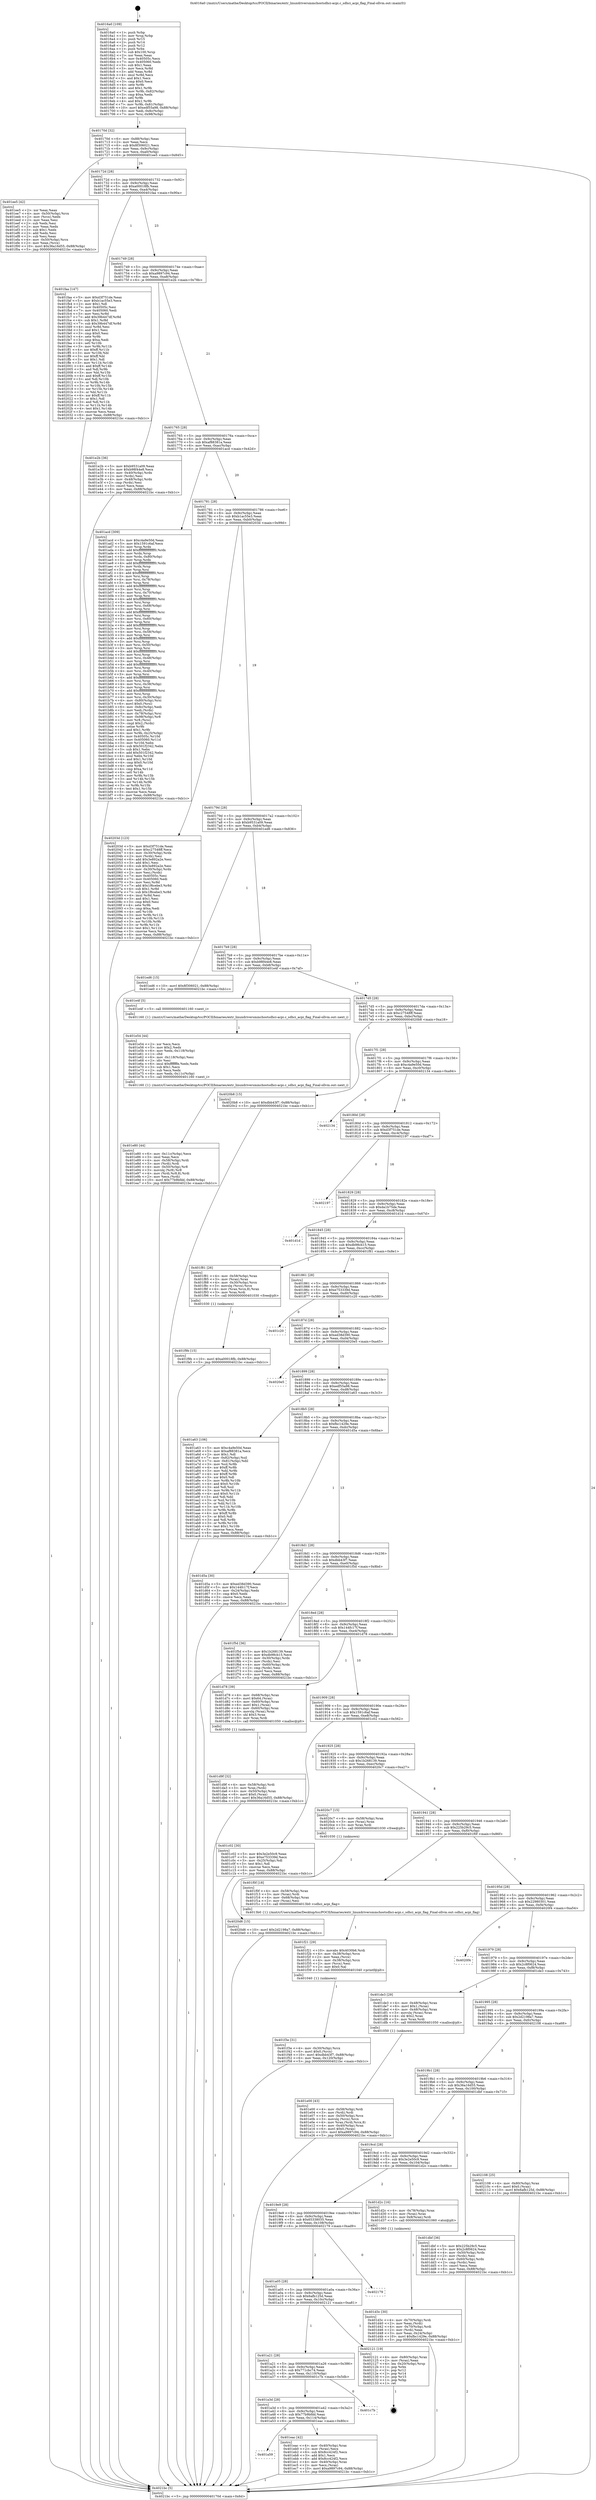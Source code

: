 digraph "0x4016a0" {
  label = "0x4016a0 (/mnt/c/Users/mathe/Desktop/tcc/POCII/binaries/extr_linuxdriversmmchostsdhci-acpi.c_sdhci_acpi_flag_Final-ollvm.out::main(0))"
  labelloc = "t"
  node[shape=record]

  Entry [label="",width=0.3,height=0.3,shape=circle,fillcolor=black,style=filled]
  "0x40170d" [label="{
     0x40170d [32]\l
     | [instrs]\l
     &nbsp;&nbsp;0x40170d \<+6\>: mov -0x88(%rbp),%eax\l
     &nbsp;&nbsp;0x401713 \<+2\>: mov %eax,%ecx\l
     &nbsp;&nbsp;0x401715 \<+6\>: sub $0x8f306021,%ecx\l
     &nbsp;&nbsp;0x40171b \<+6\>: mov %eax,-0x9c(%rbp)\l
     &nbsp;&nbsp;0x401721 \<+6\>: mov %ecx,-0xa0(%rbp)\l
     &nbsp;&nbsp;0x401727 \<+6\>: je 0000000000401ee5 \<main+0x845\>\l
  }"]
  "0x401ee5" [label="{
     0x401ee5 [42]\l
     | [instrs]\l
     &nbsp;&nbsp;0x401ee5 \<+2\>: xor %eax,%eax\l
     &nbsp;&nbsp;0x401ee7 \<+4\>: mov -0x50(%rbp),%rcx\l
     &nbsp;&nbsp;0x401eeb \<+2\>: mov (%rcx),%edx\l
     &nbsp;&nbsp;0x401eed \<+2\>: mov %eax,%esi\l
     &nbsp;&nbsp;0x401eef \<+2\>: sub %edx,%esi\l
     &nbsp;&nbsp;0x401ef1 \<+2\>: mov %eax,%edx\l
     &nbsp;&nbsp;0x401ef3 \<+3\>: sub $0x1,%edx\l
     &nbsp;&nbsp;0x401ef6 \<+2\>: add %edx,%esi\l
     &nbsp;&nbsp;0x401ef8 \<+2\>: sub %esi,%eax\l
     &nbsp;&nbsp;0x401efa \<+4\>: mov -0x50(%rbp),%rcx\l
     &nbsp;&nbsp;0x401efe \<+2\>: mov %eax,(%rcx)\l
     &nbsp;&nbsp;0x401f00 \<+10\>: movl $0x36a16d55,-0x88(%rbp)\l
     &nbsp;&nbsp;0x401f0a \<+5\>: jmp 00000000004021bc \<main+0xb1c\>\l
  }"]
  "0x40172d" [label="{
     0x40172d [28]\l
     | [instrs]\l
     &nbsp;&nbsp;0x40172d \<+5\>: jmp 0000000000401732 \<main+0x92\>\l
     &nbsp;&nbsp;0x401732 \<+6\>: mov -0x9c(%rbp),%eax\l
     &nbsp;&nbsp;0x401738 \<+5\>: sub $0xa00018fb,%eax\l
     &nbsp;&nbsp;0x40173d \<+6\>: mov %eax,-0xa4(%rbp)\l
     &nbsp;&nbsp;0x401743 \<+6\>: je 0000000000401faa \<main+0x90a\>\l
  }"]
  Exit [label="",width=0.3,height=0.3,shape=circle,fillcolor=black,style=filled,peripheries=2]
  "0x401faa" [label="{
     0x401faa [147]\l
     | [instrs]\l
     &nbsp;&nbsp;0x401faa \<+5\>: mov $0xd3f751de,%eax\l
     &nbsp;&nbsp;0x401faf \<+5\>: mov $0xb1ac55e3,%ecx\l
     &nbsp;&nbsp;0x401fb4 \<+2\>: mov $0x1,%dl\l
     &nbsp;&nbsp;0x401fb6 \<+7\>: mov 0x40505c,%esi\l
     &nbsp;&nbsp;0x401fbd \<+7\>: mov 0x405060,%edi\l
     &nbsp;&nbsp;0x401fc4 \<+3\>: mov %esi,%r8d\l
     &nbsp;&nbsp;0x401fc7 \<+7\>: add $0x39b447df,%r8d\l
     &nbsp;&nbsp;0x401fce \<+4\>: sub $0x1,%r8d\l
     &nbsp;&nbsp;0x401fd2 \<+7\>: sub $0x39b447df,%r8d\l
     &nbsp;&nbsp;0x401fd9 \<+4\>: imul %r8d,%esi\l
     &nbsp;&nbsp;0x401fdd \<+3\>: and $0x1,%esi\l
     &nbsp;&nbsp;0x401fe0 \<+3\>: cmp $0x0,%esi\l
     &nbsp;&nbsp;0x401fe3 \<+4\>: sete %r9b\l
     &nbsp;&nbsp;0x401fe7 \<+3\>: cmp $0xa,%edi\l
     &nbsp;&nbsp;0x401fea \<+4\>: setl %r10b\l
     &nbsp;&nbsp;0x401fee \<+3\>: mov %r9b,%r11b\l
     &nbsp;&nbsp;0x401ff1 \<+4\>: xor $0xff,%r11b\l
     &nbsp;&nbsp;0x401ff5 \<+3\>: mov %r10b,%bl\l
     &nbsp;&nbsp;0x401ff8 \<+3\>: xor $0xff,%bl\l
     &nbsp;&nbsp;0x401ffb \<+3\>: xor $0x1,%dl\l
     &nbsp;&nbsp;0x401ffe \<+3\>: mov %r11b,%r14b\l
     &nbsp;&nbsp;0x402001 \<+4\>: and $0xff,%r14b\l
     &nbsp;&nbsp;0x402005 \<+3\>: and %dl,%r9b\l
     &nbsp;&nbsp;0x402008 \<+3\>: mov %bl,%r15b\l
     &nbsp;&nbsp;0x40200b \<+4\>: and $0xff,%r15b\l
     &nbsp;&nbsp;0x40200f \<+3\>: and %dl,%r10b\l
     &nbsp;&nbsp;0x402012 \<+3\>: or %r9b,%r14b\l
     &nbsp;&nbsp;0x402015 \<+3\>: or %r10b,%r15b\l
     &nbsp;&nbsp;0x402018 \<+3\>: xor %r15b,%r14b\l
     &nbsp;&nbsp;0x40201b \<+3\>: or %bl,%r11b\l
     &nbsp;&nbsp;0x40201e \<+4\>: xor $0xff,%r11b\l
     &nbsp;&nbsp;0x402022 \<+3\>: or $0x1,%dl\l
     &nbsp;&nbsp;0x402025 \<+3\>: and %dl,%r11b\l
     &nbsp;&nbsp;0x402028 \<+3\>: or %r11b,%r14b\l
     &nbsp;&nbsp;0x40202b \<+4\>: test $0x1,%r14b\l
     &nbsp;&nbsp;0x40202f \<+3\>: cmovne %ecx,%eax\l
     &nbsp;&nbsp;0x402032 \<+6\>: mov %eax,-0x88(%rbp)\l
     &nbsp;&nbsp;0x402038 \<+5\>: jmp 00000000004021bc \<main+0xb1c\>\l
  }"]
  "0x401749" [label="{
     0x401749 [28]\l
     | [instrs]\l
     &nbsp;&nbsp;0x401749 \<+5\>: jmp 000000000040174e \<main+0xae\>\l
     &nbsp;&nbsp;0x40174e \<+6\>: mov -0x9c(%rbp),%eax\l
     &nbsp;&nbsp;0x401754 \<+5\>: sub $0xa9897c94,%eax\l
     &nbsp;&nbsp;0x401759 \<+6\>: mov %eax,-0xa8(%rbp)\l
     &nbsp;&nbsp;0x40175f \<+6\>: je 0000000000401e2b \<main+0x78b\>\l
  }"]
  "0x4020d6" [label="{
     0x4020d6 [15]\l
     | [instrs]\l
     &nbsp;&nbsp;0x4020d6 \<+10\>: movl $0x2d2198a7,-0x88(%rbp)\l
     &nbsp;&nbsp;0x4020e0 \<+5\>: jmp 00000000004021bc \<main+0xb1c\>\l
  }"]
  "0x401e2b" [label="{
     0x401e2b [36]\l
     | [instrs]\l
     &nbsp;&nbsp;0x401e2b \<+5\>: mov $0xb9531a09,%eax\l
     &nbsp;&nbsp;0x401e30 \<+5\>: mov $0xb98f44e8,%ecx\l
     &nbsp;&nbsp;0x401e35 \<+4\>: mov -0x40(%rbp),%rdx\l
     &nbsp;&nbsp;0x401e39 \<+2\>: mov (%rdx),%esi\l
     &nbsp;&nbsp;0x401e3b \<+4\>: mov -0x48(%rbp),%rdx\l
     &nbsp;&nbsp;0x401e3f \<+2\>: cmp (%rdx),%esi\l
     &nbsp;&nbsp;0x401e41 \<+3\>: cmovl %ecx,%eax\l
     &nbsp;&nbsp;0x401e44 \<+6\>: mov %eax,-0x88(%rbp)\l
     &nbsp;&nbsp;0x401e4a \<+5\>: jmp 00000000004021bc \<main+0xb1c\>\l
  }"]
  "0x401765" [label="{
     0x401765 [28]\l
     | [instrs]\l
     &nbsp;&nbsp;0x401765 \<+5\>: jmp 000000000040176a \<main+0xca\>\l
     &nbsp;&nbsp;0x40176a \<+6\>: mov -0x9c(%rbp),%eax\l
     &nbsp;&nbsp;0x401770 \<+5\>: sub $0xaf88381a,%eax\l
     &nbsp;&nbsp;0x401775 \<+6\>: mov %eax,-0xac(%rbp)\l
     &nbsp;&nbsp;0x40177b \<+6\>: je 0000000000401acd \<main+0x42d\>\l
  }"]
  "0x401f9b" [label="{
     0x401f9b [15]\l
     | [instrs]\l
     &nbsp;&nbsp;0x401f9b \<+10\>: movl $0xa00018fb,-0x88(%rbp)\l
     &nbsp;&nbsp;0x401fa5 \<+5\>: jmp 00000000004021bc \<main+0xb1c\>\l
  }"]
  "0x401acd" [label="{
     0x401acd [309]\l
     | [instrs]\l
     &nbsp;&nbsp;0x401acd \<+5\>: mov $0xc4a9e50d,%eax\l
     &nbsp;&nbsp;0x401ad2 \<+5\>: mov $0x1591c6af,%ecx\l
     &nbsp;&nbsp;0x401ad7 \<+3\>: mov %rsp,%rdx\l
     &nbsp;&nbsp;0x401ada \<+4\>: add $0xfffffffffffffff0,%rdx\l
     &nbsp;&nbsp;0x401ade \<+3\>: mov %rdx,%rsp\l
     &nbsp;&nbsp;0x401ae1 \<+4\>: mov %rdx,-0x80(%rbp)\l
     &nbsp;&nbsp;0x401ae5 \<+3\>: mov %rsp,%rdx\l
     &nbsp;&nbsp;0x401ae8 \<+4\>: add $0xfffffffffffffff0,%rdx\l
     &nbsp;&nbsp;0x401aec \<+3\>: mov %rdx,%rsp\l
     &nbsp;&nbsp;0x401aef \<+3\>: mov %rsp,%rsi\l
     &nbsp;&nbsp;0x401af2 \<+4\>: add $0xfffffffffffffff0,%rsi\l
     &nbsp;&nbsp;0x401af6 \<+3\>: mov %rsi,%rsp\l
     &nbsp;&nbsp;0x401af9 \<+4\>: mov %rsi,-0x78(%rbp)\l
     &nbsp;&nbsp;0x401afd \<+3\>: mov %rsp,%rsi\l
     &nbsp;&nbsp;0x401b00 \<+4\>: add $0xfffffffffffffff0,%rsi\l
     &nbsp;&nbsp;0x401b04 \<+3\>: mov %rsi,%rsp\l
     &nbsp;&nbsp;0x401b07 \<+4\>: mov %rsi,-0x70(%rbp)\l
     &nbsp;&nbsp;0x401b0b \<+3\>: mov %rsp,%rsi\l
     &nbsp;&nbsp;0x401b0e \<+4\>: add $0xfffffffffffffff0,%rsi\l
     &nbsp;&nbsp;0x401b12 \<+3\>: mov %rsi,%rsp\l
     &nbsp;&nbsp;0x401b15 \<+4\>: mov %rsi,-0x68(%rbp)\l
     &nbsp;&nbsp;0x401b19 \<+3\>: mov %rsp,%rsi\l
     &nbsp;&nbsp;0x401b1c \<+4\>: add $0xfffffffffffffff0,%rsi\l
     &nbsp;&nbsp;0x401b20 \<+3\>: mov %rsi,%rsp\l
     &nbsp;&nbsp;0x401b23 \<+4\>: mov %rsi,-0x60(%rbp)\l
     &nbsp;&nbsp;0x401b27 \<+3\>: mov %rsp,%rsi\l
     &nbsp;&nbsp;0x401b2a \<+4\>: add $0xfffffffffffffff0,%rsi\l
     &nbsp;&nbsp;0x401b2e \<+3\>: mov %rsi,%rsp\l
     &nbsp;&nbsp;0x401b31 \<+4\>: mov %rsi,-0x58(%rbp)\l
     &nbsp;&nbsp;0x401b35 \<+3\>: mov %rsp,%rsi\l
     &nbsp;&nbsp;0x401b38 \<+4\>: add $0xfffffffffffffff0,%rsi\l
     &nbsp;&nbsp;0x401b3c \<+3\>: mov %rsi,%rsp\l
     &nbsp;&nbsp;0x401b3f \<+4\>: mov %rsi,-0x50(%rbp)\l
     &nbsp;&nbsp;0x401b43 \<+3\>: mov %rsp,%rsi\l
     &nbsp;&nbsp;0x401b46 \<+4\>: add $0xfffffffffffffff0,%rsi\l
     &nbsp;&nbsp;0x401b4a \<+3\>: mov %rsi,%rsp\l
     &nbsp;&nbsp;0x401b4d \<+4\>: mov %rsi,-0x48(%rbp)\l
     &nbsp;&nbsp;0x401b51 \<+3\>: mov %rsp,%rsi\l
     &nbsp;&nbsp;0x401b54 \<+4\>: add $0xfffffffffffffff0,%rsi\l
     &nbsp;&nbsp;0x401b58 \<+3\>: mov %rsi,%rsp\l
     &nbsp;&nbsp;0x401b5b \<+4\>: mov %rsi,-0x40(%rbp)\l
     &nbsp;&nbsp;0x401b5f \<+3\>: mov %rsp,%rsi\l
     &nbsp;&nbsp;0x401b62 \<+4\>: add $0xfffffffffffffff0,%rsi\l
     &nbsp;&nbsp;0x401b66 \<+3\>: mov %rsi,%rsp\l
     &nbsp;&nbsp;0x401b69 \<+4\>: mov %rsi,-0x38(%rbp)\l
     &nbsp;&nbsp;0x401b6d \<+3\>: mov %rsp,%rsi\l
     &nbsp;&nbsp;0x401b70 \<+4\>: add $0xfffffffffffffff0,%rsi\l
     &nbsp;&nbsp;0x401b74 \<+3\>: mov %rsi,%rsp\l
     &nbsp;&nbsp;0x401b77 \<+4\>: mov %rsi,-0x30(%rbp)\l
     &nbsp;&nbsp;0x401b7b \<+4\>: mov -0x80(%rbp),%rsi\l
     &nbsp;&nbsp;0x401b7f \<+6\>: movl $0x0,(%rsi)\l
     &nbsp;&nbsp;0x401b85 \<+6\>: mov -0x8c(%rbp),%edi\l
     &nbsp;&nbsp;0x401b8b \<+2\>: mov %edi,(%rdx)\l
     &nbsp;&nbsp;0x401b8d \<+4\>: mov -0x78(%rbp),%rsi\l
     &nbsp;&nbsp;0x401b91 \<+7\>: mov -0x98(%rbp),%r8\l
     &nbsp;&nbsp;0x401b98 \<+3\>: mov %r8,(%rsi)\l
     &nbsp;&nbsp;0x401b9b \<+3\>: cmpl $0x2,(%rdx)\l
     &nbsp;&nbsp;0x401b9e \<+4\>: setne %r9b\l
     &nbsp;&nbsp;0x401ba2 \<+4\>: and $0x1,%r9b\l
     &nbsp;&nbsp;0x401ba6 \<+4\>: mov %r9b,-0x25(%rbp)\l
     &nbsp;&nbsp;0x401baa \<+8\>: mov 0x40505c,%r10d\l
     &nbsp;&nbsp;0x401bb2 \<+8\>: mov 0x405060,%r11d\l
     &nbsp;&nbsp;0x401bba \<+3\>: mov %r10d,%ebx\l
     &nbsp;&nbsp;0x401bbd \<+6\>: sub $0x501f2342,%ebx\l
     &nbsp;&nbsp;0x401bc3 \<+3\>: sub $0x1,%ebx\l
     &nbsp;&nbsp;0x401bc6 \<+6\>: add $0x501f2342,%ebx\l
     &nbsp;&nbsp;0x401bcc \<+4\>: imul %ebx,%r10d\l
     &nbsp;&nbsp;0x401bd0 \<+4\>: and $0x1,%r10d\l
     &nbsp;&nbsp;0x401bd4 \<+4\>: cmp $0x0,%r10d\l
     &nbsp;&nbsp;0x401bd8 \<+4\>: sete %r9b\l
     &nbsp;&nbsp;0x401bdc \<+4\>: cmp $0xa,%r11d\l
     &nbsp;&nbsp;0x401be0 \<+4\>: setl %r14b\l
     &nbsp;&nbsp;0x401be4 \<+3\>: mov %r9b,%r15b\l
     &nbsp;&nbsp;0x401be7 \<+3\>: and %r14b,%r15b\l
     &nbsp;&nbsp;0x401bea \<+3\>: xor %r14b,%r9b\l
     &nbsp;&nbsp;0x401bed \<+3\>: or %r9b,%r15b\l
     &nbsp;&nbsp;0x401bf0 \<+4\>: test $0x1,%r15b\l
     &nbsp;&nbsp;0x401bf4 \<+3\>: cmovne %ecx,%eax\l
     &nbsp;&nbsp;0x401bf7 \<+6\>: mov %eax,-0x88(%rbp)\l
     &nbsp;&nbsp;0x401bfd \<+5\>: jmp 00000000004021bc \<main+0xb1c\>\l
  }"]
  "0x401781" [label="{
     0x401781 [28]\l
     | [instrs]\l
     &nbsp;&nbsp;0x401781 \<+5\>: jmp 0000000000401786 \<main+0xe6\>\l
     &nbsp;&nbsp;0x401786 \<+6\>: mov -0x9c(%rbp),%eax\l
     &nbsp;&nbsp;0x40178c \<+5\>: sub $0xb1ac55e3,%eax\l
     &nbsp;&nbsp;0x401791 \<+6\>: mov %eax,-0xb0(%rbp)\l
     &nbsp;&nbsp;0x401797 \<+6\>: je 000000000040203d \<main+0x99d\>\l
  }"]
  "0x401f3e" [label="{
     0x401f3e [31]\l
     | [instrs]\l
     &nbsp;&nbsp;0x401f3e \<+4\>: mov -0x30(%rbp),%rcx\l
     &nbsp;&nbsp;0x401f42 \<+6\>: movl $0x0,(%rcx)\l
     &nbsp;&nbsp;0x401f48 \<+10\>: movl $0xdbb43f7,-0x88(%rbp)\l
     &nbsp;&nbsp;0x401f52 \<+6\>: mov %eax,-0x120(%rbp)\l
     &nbsp;&nbsp;0x401f58 \<+5\>: jmp 00000000004021bc \<main+0xb1c\>\l
  }"]
  "0x40203d" [label="{
     0x40203d [123]\l
     | [instrs]\l
     &nbsp;&nbsp;0x40203d \<+5\>: mov $0xd3f751de,%eax\l
     &nbsp;&nbsp;0x402042 \<+5\>: mov $0xc27548ff,%ecx\l
     &nbsp;&nbsp;0x402047 \<+4\>: mov -0x30(%rbp),%rdx\l
     &nbsp;&nbsp;0x40204b \<+2\>: mov (%rdx),%esi\l
     &nbsp;&nbsp;0x40204d \<+6\>: add $0x3e892a2e,%esi\l
     &nbsp;&nbsp;0x402053 \<+3\>: add $0x1,%esi\l
     &nbsp;&nbsp;0x402056 \<+6\>: sub $0x3e892a2e,%esi\l
     &nbsp;&nbsp;0x40205c \<+4\>: mov -0x30(%rbp),%rdx\l
     &nbsp;&nbsp;0x402060 \<+2\>: mov %esi,(%rdx)\l
     &nbsp;&nbsp;0x402062 \<+7\>: mov 0x40505c,%esi\l
     &nbsp;&nbsp;0x402069 \<+7\>: mov 0x405060,%edi\l
     &nbsp;&nbsp;0x402070 \<+3\>: mov %esi,%r8d\l
     &nbsp;&nbsp;0x402073 \<+7\>: add $0x1f6cebe3,%r8d\l
     &nbsp;&nbsp;0x40207a \<+4\>: sub $0x1,%r8d\l
     &nbsp;&nbsp;0x40207e \<+7\>: sub $0x1f6cebe3,%r8d\l
     &nbsp;&nbsp;0x402085 \<+4\>: imul %r8d,%esi\l
     &nbsp;&nbsp;0x402089 \<+3\>: and $0x1,%esi\l
     &nbsp;&nbsp;0x40208c \<+3\>: cmp $0x0,%esi\l
     &nbsp;&nbsp;0x40208f \<+4\>: sete %r9b\l
     &nbsp;&nbsp;0x402093 \<+3\>: cmp $0xa,%edi\l
     &nbsp;&nbsp;0x402096 \<+4\>: setl %r10b\l
     &nbsp;&nbsp;0x40209a \<+3\>: mov %r9b,%r11b\l
     &nbsp;&nbsp;0x40209d \<+3\>: and %r10b,%r11b\l
     &nbsp;&nbsp;0x4020a0 \<+3\>: xor %r10b,%r9b\l
     &nbsp;&nbsp;0x4020a3 \<+3\>: or %r9b,%r11b\l
     &nbsp;&nbsp;0x4020a6 \<+4\>: test $0x1,%r11b\l
     &nbsp;&nbsp;0x4020aa \<+3\>: cmovne %ecx,%eax\l
     &nbsp;&nbsp;0x4020ad \<+6\>: mov %eax,-0x88(%rbp)\l
     &nbsp;&nbsp;0x4020b3 \<+5\>: jmp 00000000004021bc \<main+0xb1c\>\l
  }"]
  "0x40179d" [label="{
     0x40179d [28]\l
     | [instrs]\l
     &nbsp;&nbsp;0x40179d \<+5\>: jmp 00000000004017a2 \<main+0x102\>\l
     &nbsp;&nbsp;0x4017a2 \<+6\>: mov -0x9c(%rbp),%eax\l
     &nbsp;&nbsp;0x4017a8 \<+5\>: sub $0xb9531a09,%eax\l
     &nbsp;&nbsp;0x4017ad \<+6\>: mov %eax,-0xb4(%rbp)\l
     &nbsp;&nbsp;0x4017b3 \<+6\>: je 0000000000401ed6 \<main+0x836\>\l
  }"]
  "0x401f21" [label="{
     0x401f21 [29]\l
     | [instrs]\l
     &nbsp;&nbsp;0x401f21 \<+10\>: movabs $0x4030b6,%rdi\l
     &nbsp;&nbsp;0x401f2b \<+4\>: mov -0x38(%rbp),%rcx\l
     &nbsp;&nbsp;0x401f2f \<+2\>: mov %eax,(%rcx)\l
     &nbsp;&nbsp;0x401f31 \<+4\>: mov -0x38(%rbp),%rcx\l
     &nbsp;&nbsp;0x401f35 \<+2\>: mov (%rcx),%esi\l
     &nbsp;&nbsp;0x401f37 \<+2\>: mov $0x0,%al\l
     &nbsp;&nbsp;0x401f39 \<+5\>: call 0000000000401040 \<printf@plt\>\l
     | [calls]\l
     &nbsp;&nbsp;0x401040 \{1\} (unknown)\l
  }"]
  "0x401ed6" [label="{
     0x401ed6 [15]\l
     | [instrs]\l
     &nbsp;&nbsp;0x401ed6 \<+10\>: movl $0x8f306021,-0x88(%rbp)\l
     &nbsp;&nbsp;0x401ee0 \<+5\>: jmp 00000000004021bc \<main+0xb1c\>\l
  }"]
  "0x4017b9" [label="{
     0x4017b9 [28]\l
     | [instrs]\l
     &nbsp;&nbsp;0x4017b9 \<+5\>: jmp 00000000004017be \<main+0x11e\>\l
     &nbsp;&nbsp;0x4017be \<+6\>: mov -0x9c(%rbp),%eax\l
     &nbsp;&nbsp;0x4017c4 \<+5\>: sub $0xb98f44e8,%eax\l
     &nbsp;&nbsp;0x4017c9 \<+6\>: mov %eax,-0xb8(%rbp)\l
     &nbsp;&nbsp;0x4017cf \<+6\>: je 0000000000401e4f \<main+0x7af\>\l
  }"]
  "0x401a59" [label="{
     0x401a59\l
  }", style=dashed]
  "0x401e4f" [label="{
     0x401e4f [5]\l
     | [instrs]\l
     &nbsp;&nbsp;0x401e4f \<+5\>: call 0000000000401160 \<next_i\>\l
     | [calls]\l
     &nbsp;&nbsp;0x401160 \{1\} (/mnt/c/Users/mathe/Desktop/tcc/POCII/binaries/extr_linuxdriversmmchostsdhci-acpi.c_sdhci_acpi_flag_Final-ollvm.out::next_i)\l
  }"]
  "0x4017d5" [label="{
     0x4017d5 [28]\l
     | [instrs]\l
     &nbsp;&nbsp;0x4017d5 \<+5\>: jmp 00000000004017da \<main+0x13a\>\l
     &nbsp;&nbsp;0x4017da \<+6\>: mov -0x9c(%rbp),%eax\l
     &nbsp;&nbsp;0x4017e0 \<+5\>: sub $0xc27548ff,%eax\l
     &nbsp;&nbsp;0x4017e5 \<+6\>: mov %eax,-0xbc(%rbp)\l
     &nbsp;&nbsp;0x4017eb \<+6\>: je 00000000004020b8 \<main+0xa18\>\l
  }"]
  "0x401eac" [label="{
     0x401eac [42]\l
     | [instrs]\l
     &nbsp;&nbsp;0x401eac \<+4\>: mov -0x40(%rbp),%rax\l
     &nbsp;&nbsp;0x401eb0 \<+2\>: mov (%rax),%ecx\l
     &nbsp;&nbsp;0x401eb2 \<+6\>: sub $0x8cc424f2,%ecx\l
     &nbsp;&nbsp;0x401eb8 \<+3\>: add $0x1,%ecx\l
     &nbsp;&nbsp;0x401ebb \<+6\>: add $0x8cc424f2,%ecx\l
     &nbsp;&nbsp;0x401ec1 \<+4\>: mov -0x40(%rbp),%rax\l
     &nbsp;&nbsp;0x401ec5 \<+2\>: mov %ecx,(%rax)\l
     &nbsp;&nbsp;0x401ec7 \<+10\>: movl $0xa9897c94,-0x88(%rbp)\l
     &nbsp;&nbsp;0x401ed1 \<+5\>: jmp 00000000004021bc \<main+0xb1c\>\l
  }"]
  "0x4020b8" [label="{
     0x4020b8 [15]\l
     | [instrs]\l
     &nbsp;&nbsp;0x4020b8 \<+10\>: movl $0xdbb43f7,-0x88(%rbp)\l
     &nbsp;&nbsp;0x4020c2 \<+5\>: jmp 00000000004021bc \<main+0xb1c\>\l
  }"]
  "0x4017f1" [label="{
     0x4017f1 [28]\l
     | [instrs]\l
     &nbsp;&nbsp;0x4017f1 \<+5\>: jmp 00000000004017f6 \<main+0x156\>\l
     &nbsp;&nbsp;0x4017f6 \<+6\>: mov -0x9c(%rbp),%eax\l
     &nbsp;&nbsp;0x4017fc \<+5\>: sub $0xc4a9e50d,%eax\l
     &nbsp;&nbsp;0x401801 \<+6\>: mov %eax,-0xc0(%rbp)\l
     &nbsp;&nbsp;0x401807 \<+6\>: je 0000000000402134 \<main+0xa94\>\l
  }"]
  "0x401a3d" [label="{
     0x401a3d [28]\l
     | [instrs]\l
     &nbsp;&nbsp;0x401a3d \<+5\>: jmp 0000000000401a42 \<main+0x3a2\>\l
     &nbsp;&nbsp;0x401a42 \<+6\>: mov -0x9c(%rbp),%eax\l
     &nbsp;&nbsp;0x401a48 \<+5\>: sub $0x77b9bfdd,%eax\l
     &nbsp;&nbsp;0x401a4d \<+6\>: mov %eax,-0x114(%rbp)\l
     &nbsp;&nbsp;0x401a53 \<+6\>: je 0000000000401eac \<main+0x80c\>\l
  }"]
  "0x402134" [label="{
     0x402134\l
  }", style=dashed]
  "0x40180d" [label="{
     0x40180d [28]\l
     | [instrs]\l
     &nbsp;&nbsp;0x40180d \<+5\>: jmp 0000000000401812 \<main+0x172\>\l
     &nbsp;&nbsp;0x401812 \<+6\>: mov -0x9c(%rbp),%eax\l
     &nbsp;&nbsp;0x401818 \<+5\>: sub $0xd3f751de,%eax\l
     &nbsp;&nbsp;0x40181d \<+6\>: mov %eax,-0xc4(%rbp)\l
     &nbsp;&nbsp;0x401823 \<+6\>: je 0000000000402197 \<main+0xaf7\>\l
  }"]
  "0x401c7b" [label="{
     0x401c7b\l
  }", style=dashed]
  "0x402197" [label="{
     0x402197\l
  }", style=dashed]
  "0x401829" [label="{
     0x401829 [28]\l
     | [instrs]\l
     &nbsp;&nbsp;0x401829 \<+5\>: jmp 000000000040182e \<main+0x18e\>\l
     &nbsp;&nbsp;0x40182e \<+6\>: mov -0x9c(%rbp),%eax\l
     &nbsp;&nbsp;0x401834 \<+5\>: sub $0xda1b75de,%eax\l
     &nbsp;&nbsp;0x401839 \<+6\>: mov %eax,-0xc8(%rbp)\l
     &nbsp;&nbsp;0x40183f \<+6\>: je 0000000000401d1d \<main+0x67d\>\l
  }"]
  "0x401a21" [label="{
     0x401a21 [28]\l
     | [instrs]\l
     &nbsp;&nbsp;0x401a21 \<+5\>: jmp 0000000000401a26 \<main+0x386\>\l
     &nbsp;&nbsp;0x401a26 \<+6\>: mov -0x9c(%rbp),%eax\l
     &nbsp;&nbsp;0x401a2c \<+5\>: sub $0x771cbc74,%eax\l
     &nbsp;&nbsp;0x401a31 \<+6\>: mov %eax,-0x110(%rbp)\l
     &nbsp;&nbsp;0x401a37 \<+6\>: je 0000000000401c7b \<main+0x5db\>\l
  }"]
  "0x401d1d" [label="{
     0x401d1d\l
  }", style=dashed]
  "0x401845" [label="{
     0x401845 [28]\l
     | [instrs]\l
     &nbsp;&nbsp;0x401845 \<+5\>: jmp 000000000040184a \<main+0x1aa\>\l
     &nbsp;&nbsp;0x40184a \<+6\>: mov -0x9c(%rbp),%eax\l
     &nbsp;&nbsp;0x401850 \<+5\>: sub $0xdb98cb15,%eax\l
     &nbsp;&nbsp;0x401855 \<+6\>: mov %eax,-0xcc(%rbp)\l
     &nbsp;&nbsp;0x40185b \<+6\>: je 0000000000401f81 \<main+0x8e1\>\l
  }"]
  "0x402121" [label="{
     0x402121 [19]\l
     | [instrs]\l
     &nbsp;&nbsp;0x402121 \<+4\>: mov -0x80(%rbp),%rax\l
     &nbsp;&nbsp;0x402125 \<+2\>: mov (%rax),%eax\l
     &nbsp;&nbsp;0x402127 \<+4\>: lea -0x20(%rbp),%rsp\l
     &nbsp;&nbsp;0x40212b \<+1\>: pop %rbx\l
     &nbsp;&nbsp;0x40212c \<+2\>: pop %r12\l
     &nbsp;&nbsp;0x40212e \<+2\>: pop %r14\l
     &nbsp;&nbsp;0x402130 \<+2\>: pop %r15\l
     &nbsp;&nbsp;0x402132 \<+1\>: pop %rbp\l
     &nbsp;&nbsp;0x402133 \<+1\>: ret\l
  }"]
  "0x401f81" [label="{
     0x401f81 [26]\l
     | [instrs]\l
     &nbsp;&nbsp;0x401f81 \<+4\>: mov -0x58(%rbp),%rax\l
     &nbsp;&nbsp;0x401f85 \<+3\>: mov (%rax),%rax\l
     &nbsp;&nbsp;0x401f88 \<+4\>: mov -0x30(%rbp),%rcx\l
     &nbsp;&nbsp;0x401f8c \<+3\>: movslq (%rcx),%rcx\l
     &nbsp;&nbsp;0x401f8f \<+4\>: mov (%rax,%rcx,8),%rax\l
     &nbsp;&nbsp;0x401f93 \<+3\>: mov %rax,%rdi\l
     &nbsp;&nbsp;0x401f96 \<+5\>: call 0000000000401030 \<free@plt\>\l
     | [calls]\l
     &nbsp;&nbsp;0x401030 \{1\} (unknown)\l
  }"]
  "0x401861" [label="{
     0x401861 [28]\l
     | [instrs]\l
     &nbsp;&nbsp;0x401861 \<+5\>: jmp 0000000000401866 \<main+0x1c6\>\l
     &nbsp;&nbsp;0x401866 \<+6\>: mov -0x9c(%rbp),%eax\l
     &nbsp;&nbsp;0x40186c \<+5\>: sub $0xe753339d,%eax\l
     &nbsp;&nbsp;0x401871 \<+6\>: mov %eax,-0xd0(%rbp)\l
     &nbsp;&nbsp;0x401877 \<+6\>: je 0000000000401c20 \<main+0x580\>\l
  }"]
  "0x401a05" [label="{
     0x401a05 [28]\l
     | [instrs]\l
     &nbsp;&nbsp;0x401a05 \<+5\>: jmp 0000000000401a0a \<main+0x36a\>\l
     &nbsp;&nbsp;0x401a0a \<+6\>: mov -0x9c(%rbp),%eax\l
     &nbsp;&nbsp;0x401a10 \<+5\>: sub $0x6afb125d,%eax\l
     &nbsp;&nbsp;0x401a15 \<+6\>: mov %eax,-0x10c(%rbp)\l
     &nbsp;&nbsp;0x401a1b \<+6\>: je 0000000000402121 \<main+0xa81\>\l
  }"]
  "0x401c20" [label="{
     0x401c20\l
  }", style=dashed]
  "0x40187d" [label="{
     0x40187d [28]\l
     | [instrs]\l
     &nbsp;&nbsp;0x40187d \<+5\>: jmp 0000000000401882 \<main+0x1e2\>\l
     &nbsp;&nbsp;0x401882 \<+6\>: mov -0x9c(%rbp),%eax\l
     &nbsp;&nbsp;0x401888 \<+5\>: sub $0xed38d390,%eax\l
     &nbsp;&nbsp;0x40188d \<+6\>: mov %eax,-0xd4(%rbp)\l
     &nbsp;&nbsp;0x401893 \<+6\>: je 00000000004020e5 \<main+0xa45\>\l
  }"]
  "0x402179" [label="{
     0x402179\l
  }", style=dashed]
  "0x4020e5" [label="{
     0x4020e5\l
  }", style=dashed]
  "0x401899" [label="{
     0x401899 [28]\l
     | [instrs]\l
     &nbsp;&nbsp;0x401899 \<+5\>: jmp 000000000040189e \<main+0x1fe\>\l
     &nbsp;&nbsp;0x40189e \<+6\>: mov -0x9c(%rbp),%eax\l
     &nbsp;&nbsp;0x4018a4 \<+5\>: sub $0xedf55a98,%eax\l
     &nbsp;&nbsp;0x4018a9 \<+6\>: mov %eax,-0xd8(%rbp)\l
     &nbsp;&nbsp;0x4018af \<+6\>: je 0000000000401a63 \<main+0x3c3\>\l
  }"]
  "0x401e80" [label="{
     0x401e80 [44]\l
     | [instrs]\l
     &nbsp;&nbsp;0x401e80 \<+6\>: mov -0x11c(%rbp),%ecx\l
     &nbsp;&nbsp;0x401e86 \<+3\>: imul %eax,%ecx\l
     &nbsp;&nbsp;0x401e89 \<+4\>: mov -0x58(%rbp),%rdi\l
     &nbsp;&nbsp;0x401e8d \<+3\>: mov (%rdi),%rdi\l
     &nbsp;&nbsp;0x401e90 \<+4\>: mov -0x50(%rbp),%r8\l
     &nbsp;&nbsp;0x401e94 \<+3\>: movslq (%r8),%r8\l
     &nbsp;&nbsp;0x401e97 \<+4\>: mov (%rdi,%r8,8),%rdi\l
     &nbsp;&nbsp;0x401e9b \<+2\>: mov %ecx,(%rdi)\l
     &nbsp;&nbsp;0x401e9d \<+10\>: movl $0x77b9bfdd,-0x88(%rbp)\l
     &nbsp;&nbsp;0x401ea7 \<+5\>: jmp 00000000004021bc \<main+0xb1c\>\l
  }"]
  "0x401a63" [label="{
     0x401a63 [106]\l
     | [instrs]\l
     &nbsp;&nbsp;0x401a63 \<+5\>: mov $0xc4a9e50d,%eax\l
     &nbsp;&nbsp;0x401a68 \<+5\>: mov $0xaf88381a,%ecx\l
     &nbsp;&nbsp;0x401a6d \<+2\>: mov $0x1,%dl\l
     &nbsp;&nbsp;0x401a6f \<+7\>: mov -0x82(%rbp),%sil\l
     &nbsp;&nbsp;0x401a76 \<+7\>: mov -0x81(%rbp),%dil\l
     &nbsp;&nbsp;0x401a7d \<+3\>: mov %sil,%r8b\l
     &nbsp;&nbsp;0x401a80 \<+4\>: xor $0xff,%r8b\l
     &nbsp;&nbsp;0x401a84 \<+3\>: mov %dil,%r9b\l
     &nbsp;&nbsp;0x401a87 \<+4\>: xor $0xff,%r9b\l
     &nbsp;&nbsp;0x401a8b \<+3\>: xor $0x0,%dl\l
     &nbsp;&nbsp;0x401a8e \<+3\>: mov %r8b,%r10b\l
     &nbsp;&nbsp;0x401a91 \<+4\>: and $0x0,%r10b\l
     &nbsp;&nbsp;0x401a95 \<+3\>: and %dl,%sil\l
     &nbsp;&nbsp;0x401a98 \<+3\>: mov %r9b,%r11b\l
     &nbsp;&nbsp;0x401a9b \<+4\>: and $0x0,%r11b\l
     &nbsp;&nbsp;0x401a9f \<+3\>: and %dl,%dil\l
     &nbsp;&nbsp;0x401aa2 \<+3\>: or %sil,%r10b\l
     &nbsp;&nbsp;0x401aa5 \<+3\>: or %dil,%r11b\l
     &nbsp;&nbsp;0x401aa8 \<+3\>: xor %r11b,%r10b\l
     &nbsp;&nbsp;0x401aab \<+3\>: or %r9b,%r8b\l
     &nbsp;&nbsp;0x401aae \<+4\>: xor $0xff,%r8b\l
     &nbsp;&nbsp;0x401ab2 \<+3\>: or $0x0,%dl\l
     &nbsp;&nbsp;0x401ab5 \<+3\>: and %dl,%r8b\l
     &nbsp;&nbsp;0x401ab8 \<+3\>: or %r8b,%r10b\l
     &nbsp;&nbsp;0x401abb \<+4\>: test $0x1,%r10b\l
     &nbsp;&nbsp;0x401abf \<+3\>: cmovne %ecx,%eax\l
     &nbsp;&nbsp;0x401ac2 \<+6\>: mov %eax,-0x88(%rbp)\l
     &nbsp;&nbsp;0x401ac8 \<+5\>: jmp 00000000004021bc \<main+0xb1c\>\l
  }"]
  "0x4018b5" [label="{
     0x4018b5 [28]\l
     | [instrs]\l
     &nbsp;&nbsp;0x4018b5 \<+5\>: jmp 00000000004018ba \<main+0x21a\>\l
     &nbsp;&nbsp;0x4018ba \<+6\>: mov -0x9c(%rbp),%eax\l
     &nbsp;&nbsp;0x4018c0 \<+5\>: sub $0xfbc1429e,%eax\l
     &nbsp;&nbsp;0x4018c5 \<+6\>: mov %eax,-0xdc(%rbp)\l
     &nbsp;&nbsp;0x4018cb \<+6\>: je 0000000000401d5a \<main+0x6ba\>\l
  }"]
  "0x4021bc" [label="{
     0x4021bc [5]\l
     | [instrs]\l
     &nbsp;&nbsp;0x4021bc \<+5\>: jmp 000000000040170d \<main+0x6d\>\l
  }"]
  "0x4016a0" [label="{
     0x4016a0 [109]\l
     | [instrs]\l
     &nbsp;&nbsp;0x4016a0 \<+1\>: push %rbp\l
     &nbsp;&nbsp;0x4016a1 \<+3\>: mov %rsp,%rbp\l
     &nbsp;&nbsp;0x4016a4 \<+2\>: push %r15\l
     &nbsp;&nbsp;0x4016a6 \<+2\>: push %r14\l
     &nbsp;&nbsp;0x4016a8 \<+2\>: push %r12\l
     &nbsp;&nbsp;0x4016aa \<+1\>: push %rbx\l
     &nbsp;&nbsp;0x4016ab \<+7\>: sub $0x100,%rsp\l
     &nbsp;&nbsp;0x4016b2 \<+2\>: xor %eax,%eax\l
     &nbsp;&nbsp;0x4016b4 \<+7\>: mov 0x40505c,%ecx\l
     &nbsp;&nbsp;0x4016bb \<+7\>: mov 0x405060,%edx\l
     &nbsp;&nbsp;0x4016c2 \<+3\>: sub $0x1,%eax\l
     &nbsp;&nbsp;0x4016c5 \<+3\>: mov %ecx,%r8d\l
     &nbsp;&nbsp;0x4016c8 \<+3\>: add %eax,%r8d\l
     &nbsp;&nbsp;0x4016cb \<+4\>: imul %r8d,%ecx\l
     &nbsp;&nbsp;0x4016cf \<+3\>: and $0x1,%ecx\l
     &nbsp;&nbsp;0x4016d2 \<+3\>: cmp $0x0,%ecx\l
     &nbsp;&nbsp;0x4016d5 \<+4\>: sete %r9b\l
     &nbsp;&nbsp;0x4016d9 \<+4\>: and $0x1,%r9b\l
     &nbsp;&nbsp;0x4016dd \<+7\>: mov %r9b,-0x82(%rbp)\l
     &nbsp;&nbsp;0x4016e4 \<+3\>: cmp $0xa,%edx\l
     &nbsp;&nbsp;0x4016e7 \<+4\>: setl %r9b\l
     &nbsp;&nbsp;0x4016eb \<+4\>: and $0x1,%r9b\l
     &nbsp;&nbsp;0x4016ef \<+7\>: mov %r9b,-0x81(%rbp)\l
     &nbsp;&nbsp;0x4016f6 \<+10\>: movl $0xedf55a98,-0x88(%rbp)\l
     &nbsp;&nbsp;0x401700 \<+6\>: mov %edi,-0x8c(%rbp)\l
     &nbsp;&nbsp;0x401706 \<+7\>: mov %rsi,-0x98(%rbp)\l
  }"]
  "0x401e54" [label="{
     0x401e54 [44]\l
     | [instrs]\l
     &nbsp;&nbsp;0x401e54 \<+2\>: xor %ecx,%ecx\l
     &nbsp;&nbsp;0x401e56 \<+5\>: mov $0x2,%edx\l
     &nbsp;&nbsp;0x401e5b \<+6\>: mov %edx,-0x118(%rbp)\l
     &nbsp;&nbsp;0x401e61 \<+1\>: cltd\l
     &nbsp;&nbsp;0x401e62 \<+6\>: mov -0x118(%rbp),%esi\l
     &nbsp;&nbsp;0x401e68 \<+2\>: idiv %esi\l
     &nbsp;&nbsp;0x401e6a \<+6\>: imul $0xfffffffe,%edx,%edx\l
     &nbsp;&nbsp;0x401e70 \<+3\>: sub $0x1,%ecx\l
     &nbsp;&nbsp;0x401e73 \<+2\>: sub %ecx,%edx\l
     &nbsp;&nbsp;0x401e75 \<+6\>: mov %edx,-0x11c(%rbp)\l
     &nbsp;&nbsp;0x401e7b \<+5\>: call 0000000000401160 \<next_i\>\l
     | [calls]\l
     &nbsp;&nbsp;0x401160 \{1\} (/mnt/c/Users/mathe/Desktop/tcc/POCII/binaries/extr_linuxdriversmmchostsdhci-acpi.c_sdhci_acpi_flag_Final-ollvm.out::next_i)\l
  }"]
  "0x401e00" [label="{
     0x401e00 [43]\l
     | [instrs]\l
     &nbsp;&nbsp;0x401e00 \<+4\>: mov -0x58(%rbp),%rdi\l
     &nbsp;&nbsp;0x401e04 \<+3\>: mov (%rdi),%rdi\l
     &nbsp;&nbsp;0x401e07 \<+4\>: mov -0x50(%rbp),%rcx\l
     &nbsp;&nbsp;0x401e0b \<+3\>: movslq (%rcx),%rcx\l
     &nbsp;&nbsp;0x401e0e \<+4\>: mov %rax,(%rdi,%rcx,8)\l
     &nbsp;&nbsp;0x401e12 \<+4\>: mov -0x40(%rbp),%rax\l
     &nbsp;&nbsp;0x401e16 \<+6\>: movl $0x0,(%rax)\l
     &nbsp;&nbsp;0x401e1c \<+10\>: movl $0xa9897c94,-0x88(%rbp)\l
     &nbsp;&nbsp;0x401e26 \<+5\>: jmp 00000000004021bc \<main+0xb1c\>\l
  }"]
  "0x401d5a" [label="{
     0x401d5a [30]\l
     | [instrs]\l
     &nbsp;&nbsp;0x401d5a \<+5\>: mov $0xed38d390,%eax\l
     &nbsp;&nbsp;0x401d5f \<+5\>: mov $0x144fc17f,%ecx\l
     &nbsp;&nbsp;0x401d64 \<+3\>: mov -0x24(%rbp),%edx\l
     &nbsp;&nbsp;0x401d67 \<+3\>: cmp $0x0,%edx\l
     &nbsp;&nbsp;0x401d6a \<+3\>: cmove %ecx,%eax\l
     &nbsp;&nbsp;0x401d6d \<+6\>: mov %eax,-0x88(%rbp)\l
     &nbsp;&nbsp;0x401d73 \<+5\>: jmp 00000000004021bc \<main+0xb1c\>\l
  }"]
  "0x4018d1" [label="{
     0x4018d1 [28]\l
     | [instrs]\l
     &nbsp;&nbsp;0x4018d1 \<+5\>: jmp 00000000004018d6 \<main+0x236\>\l
     &nbsp;&nbsp;0x4018d6 \<+6\>: mov -0x9c(%rbp),%eax\l
     &nbsp;&nbsp;0x4018dc \<+5\>: sub $0xdbb43f7,%eax\l
     &nbsp;&nbsp;0x4018e1 \<+6\>: mov %eax,-0xe0(%rbp)\l
     &nbsp;&nbsp;0x4018e7 \<+6\>: je 0000000000401f5d \<main+0x8bd\>\l
  }"]
  "0x401d9f" [label="{
     0x401d9f [32]\l
     | [instrs]\l
     &nbsp;&nbsp;0x401d9f \<+4\>: mov -0x58(%rbp),%rdi\l
     &nbsp;&nbsp;0x401da3 \<+3\>: mov %rax,(%rdi)\l
     &nbsp;&nbsp;0x401da6 \<+4\>: mov -0x50(%rbp),%rax\l
     &nbsp;&nbsp;0x401daa \<+6\>: movl $0x0,(%rax)\l
     &nbsp;&nbsp;0x401db0 \<+10\>: movl $0x36a16d55,-0x88(%rbp)\l
     &nbsp;&nbsp;0x401dba \<+5\>: jmp 00000000004021bc \<main+0xb1c\>\l
  }"]
  "0x401f5d" [label="{
     0x401f5d [36]\l
     | [instrs]\l
     &nbsp;&nbsp;0x401f5d \<+5\>: mov $0x1b268139,%eax\l
     &nbsp;&nbsp;0x401f62 \<+5\>: mov $0xdb98cb15,%ecx\l
     &nbsp;&nbsp;0x401f67 \<+4\>: mov -0x30(%rbp),%rdx\l
     &nbsp;&nbsp;0x401f6b \<+2\>: mov (%rdx),%esi\l
     &nbsp;&nbsp;0x401f6d \<+4\>: mov -0x60(%rbp),%rdx\l
     &nbsp;&nbsp;0x401f71 \<+2\>: cmp (%rdx),%esi\l
     &nbsp;&nbsp;0x401f73 \<+3\>: cmovl %ecx,%eax\l
     &nbsp;&nbsp;0x401f76 \<+6\>: mov %eax,-0x88(%rbp)\l
     &nbsp;&nbsp;0x401f7c \<+5\>: jmp 00000000004021bc \<main+0xb1c\>\l
  }"]
  "0x4018ed" [label="{
     0x4018ed [28]\l
     | [instrs]\l
     &nbsp;&nbsp;0x4018ed \<+5\>: jmp 00000000004018f2 \<main+0x252\>\l
     &nbsp;&nbsp;0x4018f2 \<+6\>: mov -0x9c(%rbp),%eax\l
     &nbsp;&nbsp;0x4018f8 \<+5\>: sub $0x144fc17f,%eax\l
     &nbsp;&nbsp;0x4018fd \<+6\>: mov %eax,-0xe4(%rbp)\l
     &nbsp;&nbsp;0x401903 \<+6\>: je 0000000000401d78 \<main+0x6d8\>\l
  }"]
  "0x401d3c" [label="{
     0x401d3c [30]\l
     | [instrs]\l
     &nbsp;&nbsp;0x401d3c \<+4\>: mov -0x70(%rbp),%rdi\l
     &nbsp;&nbsp;0x401d40 \<+2\>: mov %eax,(%rdi)\l
     &nbsp;&nbsp;0x401d42 \<+4\>: mov -0x70(%rbp),%rdi\l
     &nbsp;&nbsp;0x401d46 \<+2\>: mov (%rdi),%eax\l
     &nbsp;&nbsp;0x401d48 \<+3\>: mov %eax,-0x24(%rbp)\l
     &nbsp;&nbsp;0x401d4b \<+10\>: movl $0xfbc1429e,-0x88(%rbp)\l
     &nbsp;&nbsp;0x401d55 \<+5\>: jmp 00000000004021bc \<main+0xb1c\>\l
  }"]
  "0x401d78" [label="{
     0x401d78 [39]\l
     | [instrs]\l
     &nbsp;&nbsp;0x401d78 \<+4\>: mov -0x68(%rbp),%rax\l
     &nbsp;&nbsp;0x401d7c \<+6\>: movl $0x64,(%rax)\l
     &nbsp;&nbsp;0x401d82 \<+4\>: mov -0x60(%rbp),%rax\l
     &nbsp;&nbsp;0x401d86 \<+6\>: movl $0x1,(%rax)\l
     &nbsp;&nbsp;0x401d8c \<+4\>: mov -0x60(%rbp),%rax\l
     &nbsp;&nbsp;0x401d90 \<+3\>: movslq (%rax),%rax\l
     &nbsp;&nbsp;0x401d93 \<+4\>: shl $0x3,%rax\l
     &nbsp;&nbsp;0x401d97 \<+3\>: mov %rax,%rdi\l
     &nbsp;&nbsp;0x401d9a \<+5\>: call 0000000000401050 \<malloc@plt\>\l
     | [calls]\l
     &nbsp;&nbsp;0x401050 \{1\} (unknown)\l
  }"]
  "0x401909" [label="{
     0x401909 [28]\l
     | [instrs]\l
     &nbsp;&nbsp;0x401909 \<+5\>: jmp 000000000040190e \<main+0x26e\>\l
     &nbsp;&nbsp;0x40190e \<+6\>: mov -0x9c(%rbp),%eax\l
     &nbsp;&nbsp;0x401914 \<+5\>: sub $0x1591c6af,%eax\l
     &nbsp;&nbsp;0x401919 \<+6\>: mov %eax,-0xe8(%rbp)\l
     &nbsp;&nbsp;0x40191f \<+6\>: je 0000000000401c02 \<main+0x562\>\l
  }"]
  "0x4019e9" [label="{
     0x4019e9 [28]\l
     | [instrs]\l
     &nbsp;&nbsp;0x4019e9 \<+5\>: jmp 00000000004019ee \<main+0x34e\>\l
     &nbsp;&nbsp;0x4019ee \<+6\>: mov -0x9c(%rbp),%eax\l
     &nbsp;&nbsp;0x4019f4 \<+5\>: sub $0x65338035,%eax\l
     &nbsp;&nbsp;0x4019f9 \<+6\>: mov %eax,-0x108(%rbp)\l
     &nbsp;&nbsp;0x4019ff \<+6\>: je 0000000000402179 \<main+0xad9\>\l
  }"]
  "0x401c02" [label="{
     0x401c02 [30]\l
     | [instrs]\l
     &nbsp;&nbsp;0x401c02 \<+5\>: mov $0x3e2e50c9,%eax\l
     &nbsp;&nbsp;0x401c07 \<+5\>: mov $0xe753339d,%ecx\l
     &nbsp;&nbsp;0x401c0c \<+3\>: mov -0x25(%rbp),%dl\l
     &nbsp;&nbsp;0x401c0f \<+3\>: test $0x1,%dl\l
     &nbsp;&nbsp;0x401c12 \<+3\>: cmovne %ecx,%eax\l
     &nbsp;&nbsp;0x401c15 \<+6\>: mov %eax,-0x88(%rbp)\l
     &nbsp;&nbsp;0x401c1b \<+5\>: jmp 00000000004021bc \<main+0xb1c\>\l
  }"]
  "0x401925" [label="{
     0x401925 [28]\l
     | [instrs]\l
     &nbsp;&nbsp;0x401925 \<+5\>: jmp 000000000040192a \<main+0x28a\>\l
     &nbsp;&nbsp;0x40192a \<+6\>: mov -0x9c(%rbp),%eax\l
     &nbsp;&nbsp;0x401930 \<+5\>: sub $0x1b268139,%eax\l
     &nbsp;&nbsp;0x401935 \<+6\>: mov %eax,-0xec(%rbp)\l
     &nbsp;&nbsp;0x40193b \<+6\>: je 00000000004020c7 \<main+0xa27\>\l
  }"]
  "0x401d2c" [label="{
     0x401d2c [16]\l
     | [instrs]\l
     &nbsp;&nbsp;0x401d2c \<+4\>: mov -0x78(%rbp),%rax\l
     &nbsp;&nbsp;0x401d30 \<+3\>: mov (%rax),%rax\l
     &nbsp;&nbsp;0x401d33 \<+4\>: mov 0x8(%rax),%rdi\l
     &nbsp;&nbsp;0x401d37 \<+5\>: call 0000000000401060 \<atoi@plt\>\l
     | [calls]\l
     &nbsp;&nbsp;0x401060 \{1\} (unknown)\l
  }"]
  "0x4020c7" [label="{
     0x4020c7 [15]\l
     | [instrs]\l
     &nbsp;&nbsp;0x4020c7 \<+4\>: mov -0x58(%rbp),%rax\l
     &nbsp;&nbsp;0x4020cb \<+3\>: mov (%rax),%rax\l
     &nbsp;&nbsp;0x4020ce \<+3\>: mov %rax,%rdi\l
     &nbsp;&nbsp;0x4020d1 \<+5\>: call 0000000000401030 \<free@plt\>\l
     | [calls]\l
     &nbsp;&nbsp;0x401030 \{1\} (unknown)\l
  }"]
  "0x401941" [label="{
     0x401941 [28]\l
     | [instrs]\l
     &nbsp;&nbsp;0x401941 \<+5\>: jmp 0000000000401946 \<main+0x2a6\>\l
     &nbsp;&nbsp;0x401946 \<+6\>: mov -0x9c(%rbp),%eax\l
     &nbsp;&nbsp;0x40194c \<+5\>: sub $0x225b29c5,%eax\l
     &nbsp;&nbsp;0x401951 \<+6\>: mov %eax,-0xf0(%rbp)\l
     &nbsp;&nbsp;0x401957 \<+6\>: je 0000000000401f0f \<main+0x86f\>\l
  }"]
  "0x4019cd" [label="{
     0x4019cd [28]\l
     | [instrs]\l
     &nbsp;&nbsp;0x4019cd \<+5\>: jmp 00000000004019d2 \<main+0x332\>\l
     &nbsp;&nbsp;0x4019d2 \<+6\>: mov -0x9c(%rbp),%eax\l
     &nbsp;&nbsp;0x4019d8 \<+5\>: sub $0x3e2e50c9,%eax\l
     &nbsp;&nbsp;0x4019dd \<+6\>: mov %eax,-0x104(%rbp)\l
     &nbsp;&nbsp;0x4019e3 \<+6\>: je 0000000000401d2c \<main+0x68c\>\l
  }"]
  "0x401f0f" [label="{
     0x401f0f [18]\l
     | [instrs]\l
     &nbsp;&nbsp;0x401f0f \<+4\>: mov -0x58(%rbp),%rax\l
     &nbsp;&nbsp;0x401f13 \<+3\>: mov (%rax),%rdi\l
     &nbsp;&nbsp;0x401f16 \<+4\>: mov -0x68(%rbp),%rax\l
     &nbsp;&nbsp;0x401f1a \<+2\>: mov (%rax),%esi\l
     &nbsp;&nbsp;0x401f1c \<+5\>: call 00000000004013b0 \<sdhci_acpi_flag\>\l
     | [calls]\l
     &nbsp;&nbsp;0x4013b0 \{1\} (/mnt/c/Users/mathe/Desktop/tcc/POCII/binaries/extr_linuxdriversmmchostsdhci-acpi.c_sdhci_acpi_flag_Final-ollvm.out::sdhci_acpi_flag)\l
  }"]
  "0x40195d" [label="{
     0x40195d [28]\l
     | [instrs]\l
     &nbsp;&nbsp;0x40195d \<+5\>: jmp 0000000000401962 \<main+0x2c2\>\l
     &nbsp;&nbsp;0x401962 \<+6\>: mov -0x9c(%rbp),%eax\l
     &nbsp;&nbsp;0x401968 \<+5\>: sub $0x22980301,%eax\l
     &nbsp;&nbsp;0x40196d \<+6\>: mov %eax,-0xf4(%rbp)\l
     &nbsp;&nbsp;0x401973 \<+6\>: je 00000000004020f4 \<main+0xa54\>\l
  }"]
  "0x401dbf" [label="{
     0x401dbf [36]\l
     | [instrs]\l
     &nbsp;&nbsp;0x401dbf \<+5\>: mov $0x225b29c5,%eax\l
     &nbsp;&nbsp;0x401dc4 \<+5\>: mov $0x2c8f0624,%ecx\l
     &nbsp;&nbsp;0x401dc9 \<+4\>: mov -0x50(%rbp),%rdx\l
     &nbsp;&nbsp;0x401dcd \<+2\>: mov (%rdx),%esi\l
     &nbsp;&nbsp;0x401dcf \<+4\>: mov -0x60(%rbp),%rdx\l
     &nbsp;&nbsp;0x401dd3 \<+2\>: cmp (%rdx),%esi\l
     &nbsp;&nbsp;0x401dd5 \<+3\>: cmovl %ecx,%eax\l
     &nbsp;&nbsp;0x401dd8 \<+6\>: mov %eax,-0x88(%rbp)\l
     &nbsp;&nbsp;0x401dde \<+5\>: jmp 00000000004021bc \<main+0xb1c\>\l
  }"]
  "0x4020f4" [label="{
     0x4020f4\l
  }", style=dashed]
  "0x401979" [label="{
     0x401979 [28]\l
     | [instrs]\l
     &nbsp;&nbsp;0x401979 \<+5\>: jmp 000000000040197e \<main+0x2de\>\l
     &nbsp;&nbsp;0x40197e \<+6\>: mov -0x9c(%rbp),%eax\l
     &nbsp;&nbsp;0x401984 \<+5\>: sub $0x2c8f0624,%eax\l
     &nbsp;&nbsp;0x401989 \<+6\>: mov %eax,-0xf8(%rbp)\l
     &nbsp;&nbsp;0x40198f \<+6\>: je 0000000000401de3 \<main+0x743\>\l
  }"]
  "0x4019b1" [label="{
     0x4019b1 [28]\l
     | [instrs]\l
     &nbsp;&nbsp;0x4019b1 \<+5\>: jmp 00000000004019b6 \<main+0x316\>\l
     &nbsp;&nbsp;0x4019b6 \<+6\>: mov -0x9c(%rbp),%eax\l
     &nbsp;&nbsp;0x4019bc \<+5\>: sub $0x36a16d55,%eax\l
     &nbsp;&nbsp;0x4019c1 \<+6\>: mov %eax,-0x100(%rbp)\l
     &nbsp;&nbsp;0x4019c7 \<+6\>: je 0000000000401dbf \<main+0x71f\>\l
  }"]
  "0x401de3" [label="{
     0x401de3 [29]\l
     | [instrs]\l
     &nbsp;&nbsp;0x401de3 \<+4\>: mov -0x48(%rbp),%rax\l
     &nbsp;&nbsp;0x401de7 \<+6\>: movl $0x1,(%rax)\l
     &nbsp;&nbsp;0x401ded \<+4\>: mov -0x48(%rbp),%rax\l
     &nbsp;&nbsp;0x401df1 \<+3\>: movslq (%rax),%rax\l
     &nbsp;&nbsp;0x401df4 \<+4\>: shl $0x2,%rax\l
     &nbsp;&nbsp;0x401df8 \<+3\>: mov %rax,%rdi\l
     &nbsp;&nbsp;0x401dfb \<+5\>: call 0000000000401050 \<malloc@plt\>\l
     | [calls]\l
     &nbsp;&nbsp;0x401050 \{1\} (unknown)\l
  }"]
  "0x401995" [label="{
     0x401995 [28]\l
     | [instrs]\l
     &nbsp;&nbsp;0x401995 \<+5\>: jmp 000000000040199a \<main+0x2fa\>\l
     &nbsp;&nbsp;0x40199a \<+6\>: mov -0x9c(%rbp),%eax\l
     &nbsp;&nbsp;0x4019a0 \<+5\>: sub $0x2d2198a7,%eax\l
     &nbsp;&nbsp;0x4019a5 \<+6\>: mov %eax,-0xfc(%rbp)\l
     &nbsp;&nbsp;0x4019ab \<+6\>: je 0000000000402108 \<main+0xa68\>\l
  }"]
  "0x402108" [label="{
     0x402108 [25]\l
     | [instrs]\l
     &nbsp;&nbsp;0x402108 \<+4\>: mov -0x80(%rbp),%rax\l
     &nbsp;&nbsp;0x40210c \<+6\>: movl $0x0,(%rax)\l
     &nbsp;&nbsp;0x402112 \<+10\>: movl $0x6afb125d,-0x88(%rbp)\l
     &nbsp;&nbsp;0x40211c \<+5\>: jmp 00000000004021bc \<main+0xb1c\>\l
  }"]
  Entry -> "0x4016a0" [label=" 1"]
  "0x40170d" -> "0x401ee5" [label=" 1"]
  "0x40170d" -> "0x40172d" [label=" 24"]
  "0x402121" -> Exit [label=" 1"]
  "0x40172d" -> "0x401faa" [label=" 1"]
  "0x40172d" -> "0x401749" [label=" 23"]
  "0x402108" -> "0x4021bc" [label=" 1"]
  "0x401749" -> "0x401e2b" [label=" 2"]
  "0x401749" -> "0x401765" [label=" 21"]
  "0x4020d6" -> "0x4021bc" [label=" 1"]
  "0x401765" -> "0x401acd" [label=" 1"]
  "0x401765" -> "0x401781" [label=" 20"]
  "0x4020c7" -> "0x4020d6" [label=" 1"]
  "0x401781" -> "0x40203d" [label=" 1"]
  "0x401781" -> "0x40179d" [label=" 19"]
  "0x4020b8" -> "0x4021bc" [label=" 1"]
  "0x40179d" -> "0x401ed6" [label=" 1"]
  "0x40179d" -> "0x4017b9" [label=" 18"]
  "0x40203d" -> "0x4021bc" [label=" 1"]
  "0x4017b9" -> "0x401e4f" [label=" 1"]
  "0x4017b9" -> "0x4017d5" [label=" 17"]
  "0x401faa" -> "0x4021bc" [label=" 1"]
  "0x4017d5" -> "0x4020b8" [label=" 1"]
  "0x4017d5" -> "0x4017f1" [label=" 16"]
  "0x401f9b" -> "0x4021bc" [label=" 1"]
  "0x4017f1" -> "0x402134" [label=" 0"]
  "0x4017f1" -> "0x40180d" [label=" 16"]
  "0x401f5d" -> "0x4021bc" [label=" 2"]
  "0x40180d" -> "0x402197" [label=" 0"]
  "0x40180d" -> "0x401829" [label=" 16"]
  "0x401f3e" -> "0x4021bc" [label=" 1"]
  "0x401829" -> "0x401d1d" [label=" 0"]
  "0x401829" -> "0x401845" [label=" 16"]
  "0x401f0f" -> "0x401f21" [label=" 1"]
  "0x401845" -> "0x401f81" [label=" 1"]
  "0x401845" -> "0x401861" [label=" 15"]
  "0x401ee5" -> "0x4021bc" [label=" 1"]
  "0x401861" -> "0x401c20" [label=" 0"]
  "0x401861" -> "0x40187d" [label=" 15"]
  "0x401eac" -> "0x4021bc" [label=" 1"]
  "0x40187d" -> "0x4020e5" [label=" 0"]
  "0x40187d" -> "0x401899" [label=" 15"]
  "0x401a3d" -> "0x401a59" [label=" 0"]
  "0x401899" -> "0x401a63" [label=" 1"]
  "0x401899" -> "0x4018b5" [label=" 14"]
  "0x401a63" -> "0x4021bc" [label=" 1"]
  "0x4016a0" -> "0x40170d" [label=" 1"]
  "0x4021bc" -> "0x40170d" [label=" 24"]
  "0x401f81" -> "0x401f9b" [label=" 1"]
  "0x401acd" -> "0x4021bc" [label=" 1"]
  "0x401a21" -> "0x401a3d" [label=" 1"]
  "0x4018b5" -> "0x401d5a" [label=" 1"]
  "0x4018b5" -> "0x4018d1" [label=" 13"]
  "0x401a21" -> "0x401c7b" [label=" 0"]
  "0x4018d1" -> "0x401f5d" [label=" 2"]
  "0x4018d1" -> "0x4018ed" [label=" 11"]
  "0x401f21" -> "0x401f3e" [label=" 1"]
  "0x4018ed" -> "0x401d78" [label=" 1"]
  "0x4018ed" -> "0x401909" [label=" 10"]
  "0x401a05" -> "0x401a21" [label=" 1"]
  "0x401909" -> "0x401c02" [label=" 1"]
  "0x401909" -> "0x401925" [label=" 9"]
  "0x401c02" -> "0x4021bc" [label=" 1"]
  "0x401a05" -> "0x402121" [label=" 1"]
  "0x401925" -> "0x4020c7" [label=" 1"]
  "0x401925" -> "0x401941" [label=" 8"]
  "0x401ed6" -> "0x4021bc" [label=" 1"]
  "0x401941" -> "0x401f0f" [label=" 1"]
  "0x401941" -> "0x40195d" [label=" 7"]
  "0x4019e9" -> "0x402179" [label=" 0"]
  "0x40195d" -> "0x4020f4" [label=" 0"]
  "0x40195d" -> "0x401979" [label=" 7"]
  "0x401a3d" -> "0x401eac" [label=" 1"]
  "0x401979" -> "0x401de3" [label=" 1"]
  "0x401979" -> "0x401995" [label=" 6"]
  "0x401e54" -> "0x401e80" [label=" 1"]
  "0x401995" -> "0x402108" [label=" 1"]
  "0x401995" -> "0x4019b1" [label=" 5"]
  "0x401e80" -> "0x4021bc" [label=" 1"]
  "0x4019b1" -> "0x401dbf" [label=" 2"]
  "0x4019b1" -> "0x4019cd" [label=" 3"]
  "0x4019e9" -> "0x401a05" [label=" 2"]
  "0x4019cd" -> "0x401d2c" [label=" 1"]
  "0x4019cd" -> "0x4019e9" [label=" 2"]
  "0x401d2c" -> "0x401d3c" [label=" 1"]
  "0x401d3c" -> "0x4021bc" [label=" 1"]
  "0x401d5a" -> "0x4021bc" [label=" 1"]
  "0x401d78" -> "0x401d9f" [label=" 1"]
  "0x401d9f" -> "0x4021bc" [label=" 1"]
  "0x401dbf" -> "0x4021bc" [label=" 2"]
  "0x401de3" -> "0x401e00" [label=" 1"]
  "0x401e00" -> "0x4021bc" [label=" 1"]
  "0x401e2b" -> "0x4021bc" [label=" 2"]
  "0x401e4f" -> "0x401e54" [label=" 1"]
}
